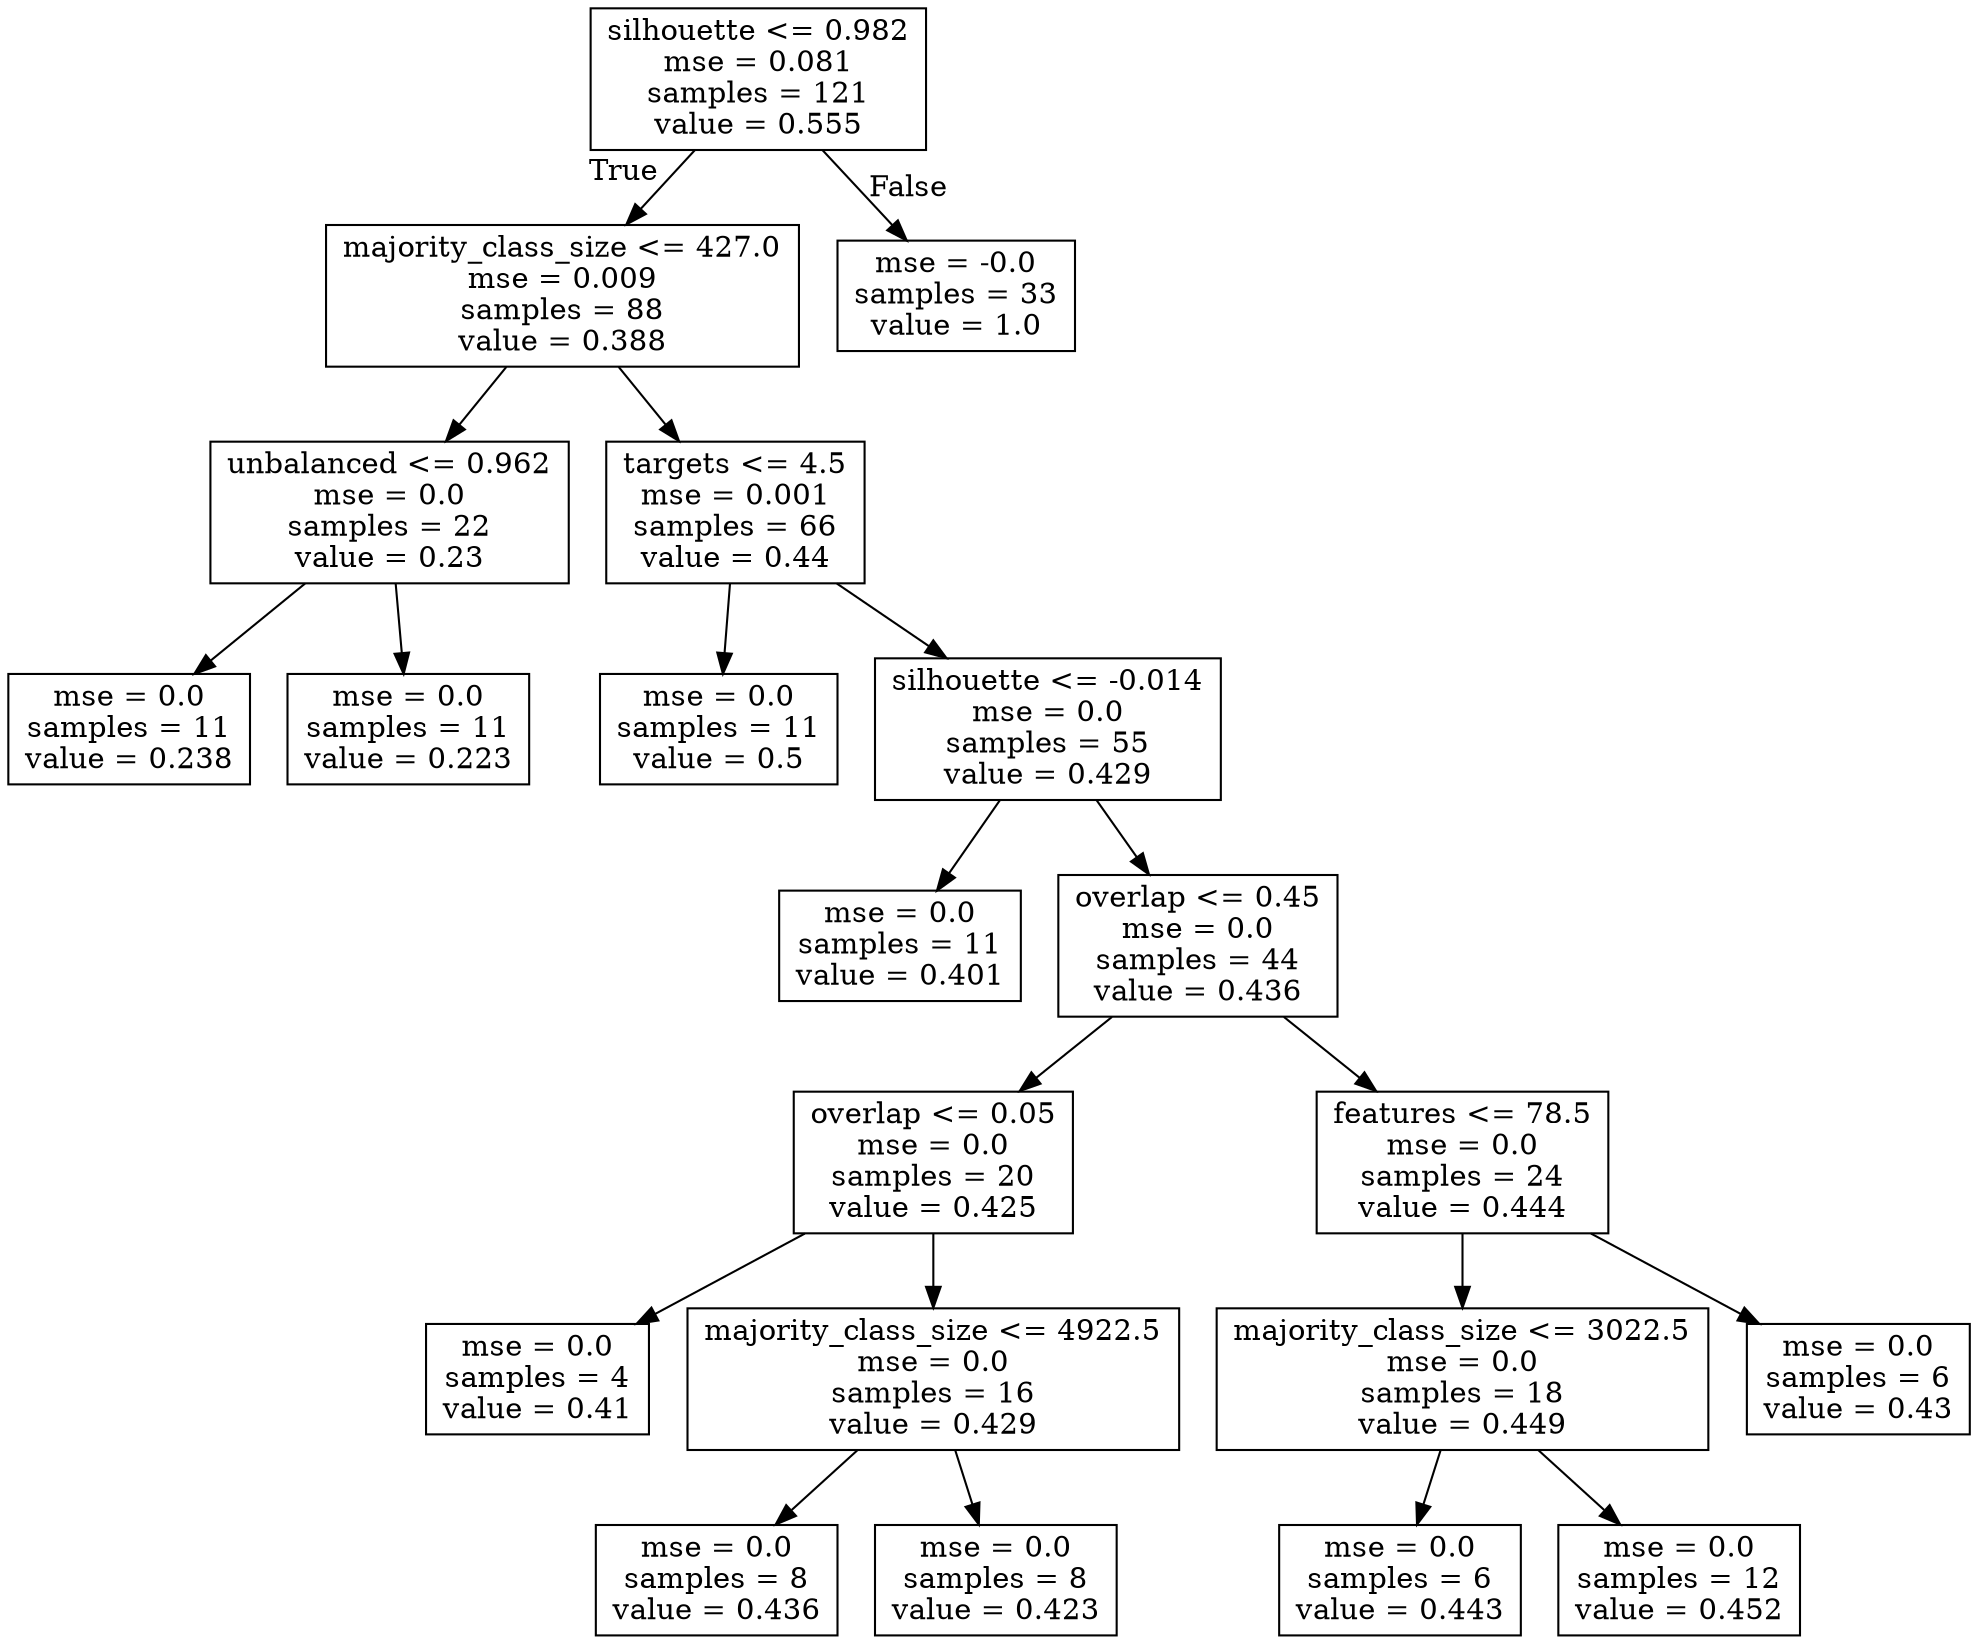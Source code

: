 digraph Tree {
node [shape=box] ;
0 [label="silhouette <= 0.982\nmse = 0.081\nsamples = 121\nvalue = 0.555"] ;
1 [label="majority_class_size <= 427.0\nmse = 0.009\nsamples = 88\nvalue = 0.388"] ;
0 -> 1 [labeldistance=2.5, labelangle=45, headlabel="True"] ;
2 [label="unbalanced <= 0.962\nmse = 0.0\nsamples = 22\nvalue = 0.23"] ;
1 -> 2 ;
3 [label="mse = 0.0\nsamples = 11\nvalue = 0.238"] ;
2 -> 3 ;
4 [label="mse = 0.0\nsamples = 11\nvalue = 0.223"] ;
2 -> 4 ;
5 [label="targets <= 4.5\nmse = 0.001\nsamples = 66\nvalue = 0.44"] ;
1 -> 5 ;
6 [label="mse = 0.0\nsamples = 11\nvalue = 0.5"] ;
5 -> 6 ;
7 [label="silhouette <= -0.014\nmse = 0.0\nsamples = 55\nvalue = 0.429"] ;
5 -> 7 ;
8 [label="mse = 0.0\nsamples = 11\nvalue = 0.401"] ;
7 -> 8 ;
9 [label="overlap <= 0.45\nmse = 0.0\nsamples = 44\nvalue = 0.436"] ;
7 -> 9 ;
10 [label="overlap <= 0.05\nmse = 0.0\nsamples = 20\nvalue = 0.425"] ;
9 -> 10 ;
11 [label="mse = 0.0\nsamples = 4\nvalue = 0.41"] ;
10 -> 11 ;
12 [label="majority_class_size <= 4922.5\nmse = 0.0\nsamples = 16\nvalue = 0.429"] ;
10 -> 12 ;
13 [label="mse = 0.0\nsamples = 8\nvalue = 0.436"] ;
12 -> 13 ;
14 [label="mse = 0.0\nsamples = 8\nvalue = 0.423"] ;
12 -> 14 ;
15 [label="features <= 78.5\nmse = 0.0\nsamples = 24\nvalue = 0.444"] ;
9 -> 15 ;
16 [label="majority_class_size <= 3022.5\nmse = 0.0\nsamples = 18\nvalue = 0.449"] ;
15 -> 16 ;
17 [label="mse = 0.0\nsamples = 6\nvalue = 0.443"] ;
16 -> 17 ;
18 [label="mse = 0.0\nsamples = 12\nvalue = 0.452"] ;
16 -> 18 ;
19 [label="mse = 0.0\nsamples = 6\nvalue = 0.43"] ;
15 -> 19 ;
20 [label="mse = -0.0\nsamples = 33\nvalue = 1.0"] ;
0 -> 20 [labeldistance=2.5, labelangle=-45, headlabel="False"] ;
}